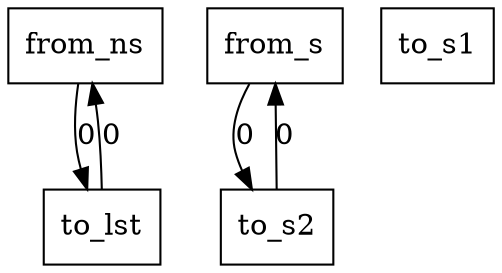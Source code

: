 digraph {
    graph [rankdir=TB
          ,bgcolor=transparent];
    node [shape=box
         ,fillcolor=white
         ,style=filled];
    0 [label=<from_ns>];
    1 [label=<from_s>];
    2 [label=<to_lst>];
    3 [label=<to_s1>];
    4 [label=<to_s2>];
    0 -> 2 [label=0];
    1 -> 4 [label=0];
    2 -> 0 [label=0];
    4 -> 1 [label=0];
}